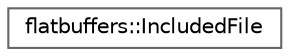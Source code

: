 digraph "Graphical Class Hierarchy"
{
 // LATEX_PDF_SIZE
  bgcolor="transparent";
  edge [fontname=Helvetica,fontsize=10,labelfontname=Helvetica,labelfontsize=10];
  node [fontname=Helvetica,fontsize=10,shape=box,height=0.2,width=0.4];
  rankdir="LR";
  Node0 [id="Node000000",label="flatbuffers::IncludedFile",height=0.2,width=0.4,color="grey40", fillcolor="white", style="filled",URL="$structflatbuffers_1_1IncludedFile.html",tooltip=" "];
}
